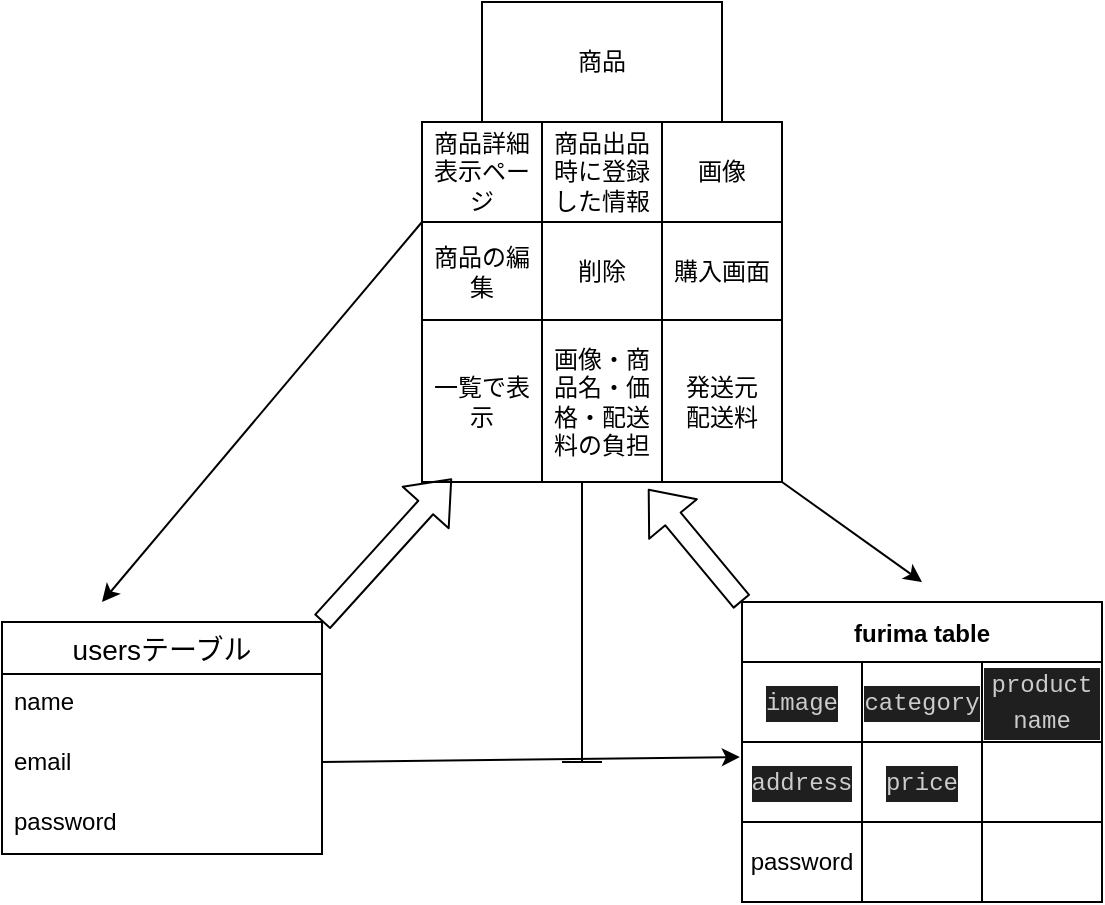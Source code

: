 <mxfile>
    <diagram id="qG1NUvWKnB9bxVLw1eLj" name="ページ1">
        <mxGraphModel dx="976" dy="647" grid="1" gridSize="10" guides="1" tooltips="1" connect="1" arrows="1" fold="1" page="1" pageScale="1" pageWidth="827" pageHeight="1169" math="0" shadow="0">
            <root>
                <mxCell id="0"/>
                <mxCell id="1" parent="0"/>
                <mxCell id="82" style="edgeStyle=none;shape=flexArrow;html=1;exitX=1;exitY=0;exitDx=0;exitDy=0;entryX=0.083;entryY=0.979;entryDx=0;entryDy=0;entryPerimeter=0;" edge="1" parent="1" source="37" target="76">
                    <mxGeometry relative="1" as="geometry"/>
                </mxCell>
                <mxCell id="37" value="usersテーブル" style="swimlane;fontStyle=0;childLayout=stackLayout;horizontal=1;startSize=26;horizontalStack=0;resizeParent=1;resizeParentMax=0;resizeLast=0;collapsible=1;marginBottom=0;align=center;fontSize=14;" vertex="1" parent="1">
                    <mxGeometry x="70" y="320" width="160" height="116" as="geometry"/>
                </mxCell>
                <mxCell id="38" value="name " style="text;strokeColor=none;fillColor=none;spacingLeft=4;spacingRight=4;overflow=hidden;rotatable=0;points=[[0,0.5],[1,0.5]];portConstraint=eastwest;fontSize=12;" vertex="1" parent="37">
                    <mxGeometry y="26" width="160" height="30" as="geometry"/>
                </mxCell>
                <mxCell id="39" value="email" style="text;strokeColor=none;fillColor=none;spacingLeft=4;spacingRight=4;overflow=hidden;rotatable=0;points=[[0,0.5],[1,0.5]];portConstraint=eastwest;fontSize=12;" vertex="1" parent="37">
                    <mxGeometry y="56" width="160" height="30" as="geometry"/>
                </mxCell>
                <mxCell id="40" value="password&#10;" style="text;strokeColor=none;fillColor=none;spacingLeft=4;spacingRight=4;overflow=hidden;rotatable=0;points=[[0,0.5],[1,0.5]];portConstraint=eastwest;fontSize=12;" vertex="1" parent="37">
                    <mxGeometry y="86" width="160" height="30" as="geometry"/>
                </mxCell>
                <mxCell id="83" style="edgeStyle=none;shape=flexArrow;html=1;exitX=0;exitY=0;exitDx=0;exitDy=0;entryX=0.628;entryY=1.043;entryDx=0;entryDy=0;entryPerimeter=0;" edge="1" parent="1" source="53" target="76">
                    <mxGeometry relative="1" as="geometry"/>
                </mxCell>
                <mxCell id="53" value="furima table" style="shape=table;startSize=30;container=1;collapsible=0;childLayout=tableLayout;fontStyle=1;align=center;" vertex="1" parent="1">
                    <mxGeometry x="440" y="310" width="180" height="150" as="geometry"/>
                </mxCell>
                <mxCell id="54" value="" style="shape=tableRow;horizontal=0;startSize=0;swimlaneHead=0;swimlaneBody=0;top=0;left=0;bottom=0;right=0;collapsible=0;dropTarget=0;fillColor=none;points=[[0,0.5],[1,0.5]];portConstraint=eastwest;" vertex="1" parent="53">
                    <mxGeometry y="30" width="180" height="40" as="geometry"/>
                </mxCell>
                <mxCell id="55" value="&lt;div style=&quot;color: rgb(204, 204, 204); background-color: rgb(31, 31, 31); font-family: Menlo, Monaco, &amp;quot;Courier New&amp;quot;, monospace; line-height: 18px;&quot;&gt;image &lt;/div&gt;" style="shape=partialRectangle;html=1;whiteSpace=wrap;connectable=0;fillColor=none;top=0;left=0;bottom=0;right=0;overflow=hidden;" vertex="1" parent="54">
                    <mxGeometry width="60" height="40" as="geometry">
                        <mxRectangle width="60" height="40" as="alternateBounds"/>
                    </mxGeometry>
                </mxCell>
                <mxCell id="56" value="&lt;meta charset=&quot;utf-8&quot;&gt;&lt;div style=&quot;color: rgb(204, 204, 204); background-color: rgb(31, 31, 31); font-family: Menlo, Monaco, &amp;quot;Courier New&amp;quot;, monospace; font-weight: normal; font-size: 12px; line-height: 18px;&quot;&gt;&lt;div&gt;&lt;span style=&quot;color: #cccccc;&quot;&gt;category&lt;/span&gt;&lt;/div&gt;&lt;/div&gt;" style="shape=partialRectangle;html=1;whiteSpace=wrap;connectable=0;fillColor=none;top=0;left=0;bottom=0;right=0;overflow=hidden;" vertex="1" parent="54">
                    <mxGeometry x="60" width="60" height="40" as="geometry">
                        <mxRectangle width="60" height="40" as="alternateBounds"/>
                    </mxGeometry>
                </mxCell>
                <mxCell id="57" value="&lt;meta charset=&quot;utf-8&quot;&gt;&lt;div style=&quot;color: rgb(204, 204, 204); background-color: rgb(31, 31, 31); font-family: Menlo, Monaco, &amp;quot;Courier New&amp;quot;, monospace; font-weight: normal; font-size: 12px; line-height: 18px;&quot;&gt;&lt;div&gt;&lt;span style=&quot;color: #cccccc;&quot;&gt;product name&lt;/span&gt;&lt;/div&gt;&lt;/div&gt;" style="shape=partialRectangle;html=1;whiteSpace=wrap;connectable=0;fillColor=none;top=0;left=0;bottom=0;right=0;overflow=hidden;" vertex="1" parent="54">
                    <mxGeometry x="120" width="60" height="40" as="geometry">
                        <mxRectangle width="60" height="40" as="alternateBounds"/>
                    </mxGeometry>
                </mxCell>
                <mxCell id="58" value="" style="shape=tableRow;horizontal=0;startSize=0;swimlaneHead=0;swimlaneBody=0;top=0;left=0;bottom=0;right=0;collapsible=0;dropTarget=0;fillColor=none;points=[[0,0.5],[1,0.5]];portConstraint=eastwest;" vertex="1" parent="53">
                    <mxGeometry y="70" width="180" height="40" as="geometry"/>
                </mxCell>
                <mxCell id="59" value="&lt;div style=&quot;color: rgb(204, 204, 204); background-color: rgb(31, 31, 31); font-family: Menlo, Monaco, &amp;quot;Courier New&amp;quot;, monospace; line-height: 18px;&quot;&gt;address&lt;/div&gt;" style="shape=partialRectangle;html=1;whiteSpace=wrap;connectable=0;fillColor=none;top=0;left=0;bottom=0;right=0;overflow=hidden;" vertex="1" parent="58">
                    <mxGeometry width="60" height="40" as="geometry">
                        <mxRectangle width="60" height="40" as="alternateBounds"/>
                    </mxGeometry>
                </mxCell>
                <mxCell id="60" value="&lt;div style=&quot;color: rgb(204, 204, 204); background-color: rgb(31, 31, 31); font-family: Menlo, Monaco, &amp;quot;Courier New&amp;quot;, monospace; line-height: 18px;&quot;&gt;price&lt;/div&gt;" style="shape=partialRectangle;html=1;whiteSpace=wrap;connectable=0;fillColor=none;top=0;left=0;bottom=0;right=0;overflow=hidden;" vertex="1" parent="58">
                    <mxGeometry x="60" width="60" height="40" as="geometry">
                        <mxRectangle width="60" height="40" as="alternateBounds"/>
                    </mxGeometry>
                </mxCell>
                <mxCell id="61" value="" style="shape=partialRectangle;html=1;whiteSpace=wrap;connectable=0;fillColor=none;top=0;left=0;bottom=0;right=0;overflow=hidden;" vertex="1" parent="58">
                    <mxGeometry x="120" width="60" height="40" as="geometry">
                        <mxRectangle width="60" height="40" as="alternateBounds"/>
                    </mxGeometry>
                </mxCell>
                <mxCell id="62" value="" style="shape=tableRow;horizontal=0;startSize=0;swimlaneHead=0;swimlaneBody=0;top=0;left=0;bottom=0;right=0;collapsible=0;dropTarget=0;fillColor=none;points=[[0,0.5],[1,0.5]];portConstraint=eastwest;" vertex="1" parent="53">
                    <mxGeometry y="110" width="180" height="40" as="geometry"/>
                </mxCell>
                <mxCell id="63" value="password" style="shape=partialRectangle;html=1;whiteSpace=wrap;connectable=0;fillColor=none;top=0;left=0;bottom=0;right=0;overflow=hidden;" vertex="1" parent="62">
                    <mxGeometry width="60" height="40" as="geometry">
                        <mxRectangle width="60" height="40" as="alternateBounds"/>
                    </mxGeometry>
                </mxCell>
                <mxCell id="64" value="" style="shape=partialRectangle;html=1;whiteSpace=wrap;connectable=0;fillColor=none;top=0;left=0;bottom=0;right=0;overflow=hidden;" vertex="1" parent="62">
                    <mxGeometry x="60" width="60" height="40" as="geometry">
                        <mxRectangle width="60" height="40" as="alternateBounds"/>
                    </mxGeometry>
                </mxCell>
                <mxCell id="65" value="" style="shape=partialRectangle;html=1;whiteSpace=wrap;connectable=0;fillColor=none;top=0;left=0;bottom=0;right=0;overflow=hidden;" vertex="1" parent="62">
                    <mxGeometry x="120" width="60" height="40" as="geometry">
                        <mxRectangle width="60" height="40" as="alternateBounds"/>
                    </mxGeometry>
                </mxCell>
                <mxCell id="66" style="edgeStyle=none;html=1;entryX=-0.006;entryY=0.188;entryDx=0;entryDy=0;entryPerimeter=0;" edge="1" parent="1" source="39" target="58">
                    <mxGeometry relative="1" as="geometry"/>
                </mxCell>
                <mxCell id="67" value="" style="childLayout=tableLayout;recursiveResize=0;shadow=0;fillColor=none;" vertex="1" parent="1">
                    <mxGeometry x="280" y="70" width="180" height="180" as="geometry"/>
                </mxCell>
                <mxCell id="68" value="" style="shape=tableRow;horizontal=0;startSize=0;swimlaneHead=0;swimlaneBody=0;top=0;left=0;bottom=0;right=0;dropTarget=0;collapsible=0;recursiveResize=0;expand=0;fontStyle=0;fillColor=none;strokeColor=inherit;" vertex="1" parent="67">
                    <mxGeometry width="180" height="50" as="geometry"/>
                </mxCell>
                <mxCell id="69" value="商品詳細表示ページ" style="connectable=0;recursiveResize=0;strokeColor=inherit;fillColor=none;align=center;whiteSpace=wrap;html=1;" vertex="1" parent="68">
                    <mxGeometry width="60" height="50" as="geometry">
                        <mxRectangle width="60" height="50" as="alternateBounds"/>
                    </mxGeometry>
                </mxCell>
                <mxCell id="70" value="商品出品時に登録した情報" style="connectable=0;recursiveResize=0;strokeColor=inherit;fillColor=none;align=center;whiteSpace=wrap;html=1;" vertex="1" parent="68">
                    <mxGeometry x="60" width="60" height="50" as="geometry">
                        <mxRectangle width="60" height="50" as="alternateBounds"/>
                    </mxGeometry>
                </mxCell>
                <mxCell id="71" value="画像" style="connectable=0;recursiveResize=0;strokeColor=inherit;fillColor=none;align=center;whiteSpace=wrap;html=1;" vertex="1" parent="68">
                    <mxGeometry x="120" width="60" height="50" as="geometry">
                        <mxRectangle width="60" height="50" as="alternateBounds"/>
                    </mxGeometry>
                </mxCell>
                <mxCell id="72" style="shape=tableRow;horizontal=0;startSize=0;swimlaneHead=0;swimlaneBody=0;top=0;left=0;bottom=0;right=0;dropTarget=0;collapsible=0;recursiveResize=0;expand=0;fontStyle=0;fillColor=none;strokeColor=inherit;" vertex="1" parent="67">
                    <mxGeometry y="50" width="180" height="49" as="geometry"/>
                </mxCell>
                <mxCell id="73" value="商品の編集" style="connectable=0;recursiveResize=0;strokeColor=inherit;fillColor=none;align=center;whiteSpace=wrap;html=1;" vertex="1" parent="72">
                    <mxGeometry width="60" height="49" as="geometry">
                        <mxRectangle width="60" height="49" as="alternateBounds"/>
                    </mxGeometry>
                </mxCell>
                <mxCell id="74" value="削除" style="connectable=0;recursiveResize=0;strokeColor=inherit;fillColor=none;align=center;whiteSpace=wrap;html=1;" vertex="1" parent="72">
                    <mxGeometry x="60" width="60" height="49" as="geometry">
                        <mxRectangle width="60" height="49" as="alternateBounds"/>
                    </mxGeometry>
                </mxCell>
                <mxCell id="75" value="購入画面" style="connectable=0;recursiveResize=0;strokeColor=inherit;fillColor=none;align=center;whiteSpace=wrap;html=1;" vertex="1" parent="72">
                    <mxGeometry x="120" width="60" height="49" as="geometry">
                        <mxRectangle width="60" height="49" as="alternateBounds"/>
                    </mxGeometry>
                </mxCell>
                <mxCell id="76" style="shape=tableRow;horizontal=0;startSize=0;swimlaneHead=0;swimlaneBody=0;top=0;left=0;bottom=0;right=0;dropTarget=0;collapsible=0;recursiveResize=0;expand=0;fontStyle=0;fillColor=none;strokeColor=inherit;" vertex="1" parent="67">
                    <mxGeometry y="99" width="180" height="81" as="geometry"/>
                </mxCell>
                <mxCell id="77" value="一覧で表示" style="connectable=0;recursiveResize=0;strokeColor=inherit;fillColor=none;align=center;whiteSpace=wrap;html=1;" vertex="1" parent="76">
                    <mxGeometry width="60" height="81" as="geometry">
                        <mxRectangle width="60" height="81" as="alternateBounds"/>
                    </mxGeometry>
                </mxCell>
                <mxCell id="78" value="画像・商品名・価格・配送料の負担" style="connectable=0;recursiveResize=0;strokeColor=inherit;fillColor=none;align=center;whiteSpace=wrap;html=1;" vertex="1" parent="76">
                    <mxGeometry x="60" width="60" height="81" as="geometry">
                        <mxRectangle width="60" height="81" as="alternateBounds"/>
                    </mxGeometry>
                </mxCell>
                <mxCell id="79" value="発送元&lt;br&gt;配送料" style="connectable=0;recursiveResize=0;strokeColor=inherit;fillColor=none;align=center;whiteSpace=wrap;html=1;" vertex="1" parent="76">
                    <mxGeometry x="120" width="60" height="81" as="geometry">
                        <mxRectangle width="60" height="81" as="alternateBounds"/>
                    </mxGeometry>
                </mxCell>
                <mxCell id="80" value="商品" style="whiteSpace=wrap;html=1;" vertex="1" parent="1">
                    <mxGeometry x="310" y="10" width="120" height="60" as="geometry"/>
                </mxCell>
                <mxCell id="81" style="edgeStyle=none;html=1;exitX=1;exitY=1;exitDx=0;exitDy=0;" edge="1" parent="1" source="76">
                    <mxGeometry relative="1" as="geometry">
                        <mxPoint x="530" y="300" as="targetPoint"/>
                    </mxGeometry>
                </mxCell>
                <mxCell id="84" value="" style="shape=crossbar;whiteSpace=wrap;html=1;rounded=1;direction=south;" vertex="1" parent="1">
                    <mxGeometry x="350" y="250" width="20" height="140" as="geometry"/>
                </mxCell>
                <mxCell id="85" style="edgeStyle=none;html=1;exitX=0;exitY=0;exitDx=0;exitDy=0;" edge="1" parent="1" source="72">
                    <mxGeometry relative="1" as="geometry">
                        <mxPoint x="120" y="310" as="targetPoint"/>
                    </mxGeometry>
                </mxCell>
            </root>
        </mxGraphModel>
    </diagram>
</mxfile>
